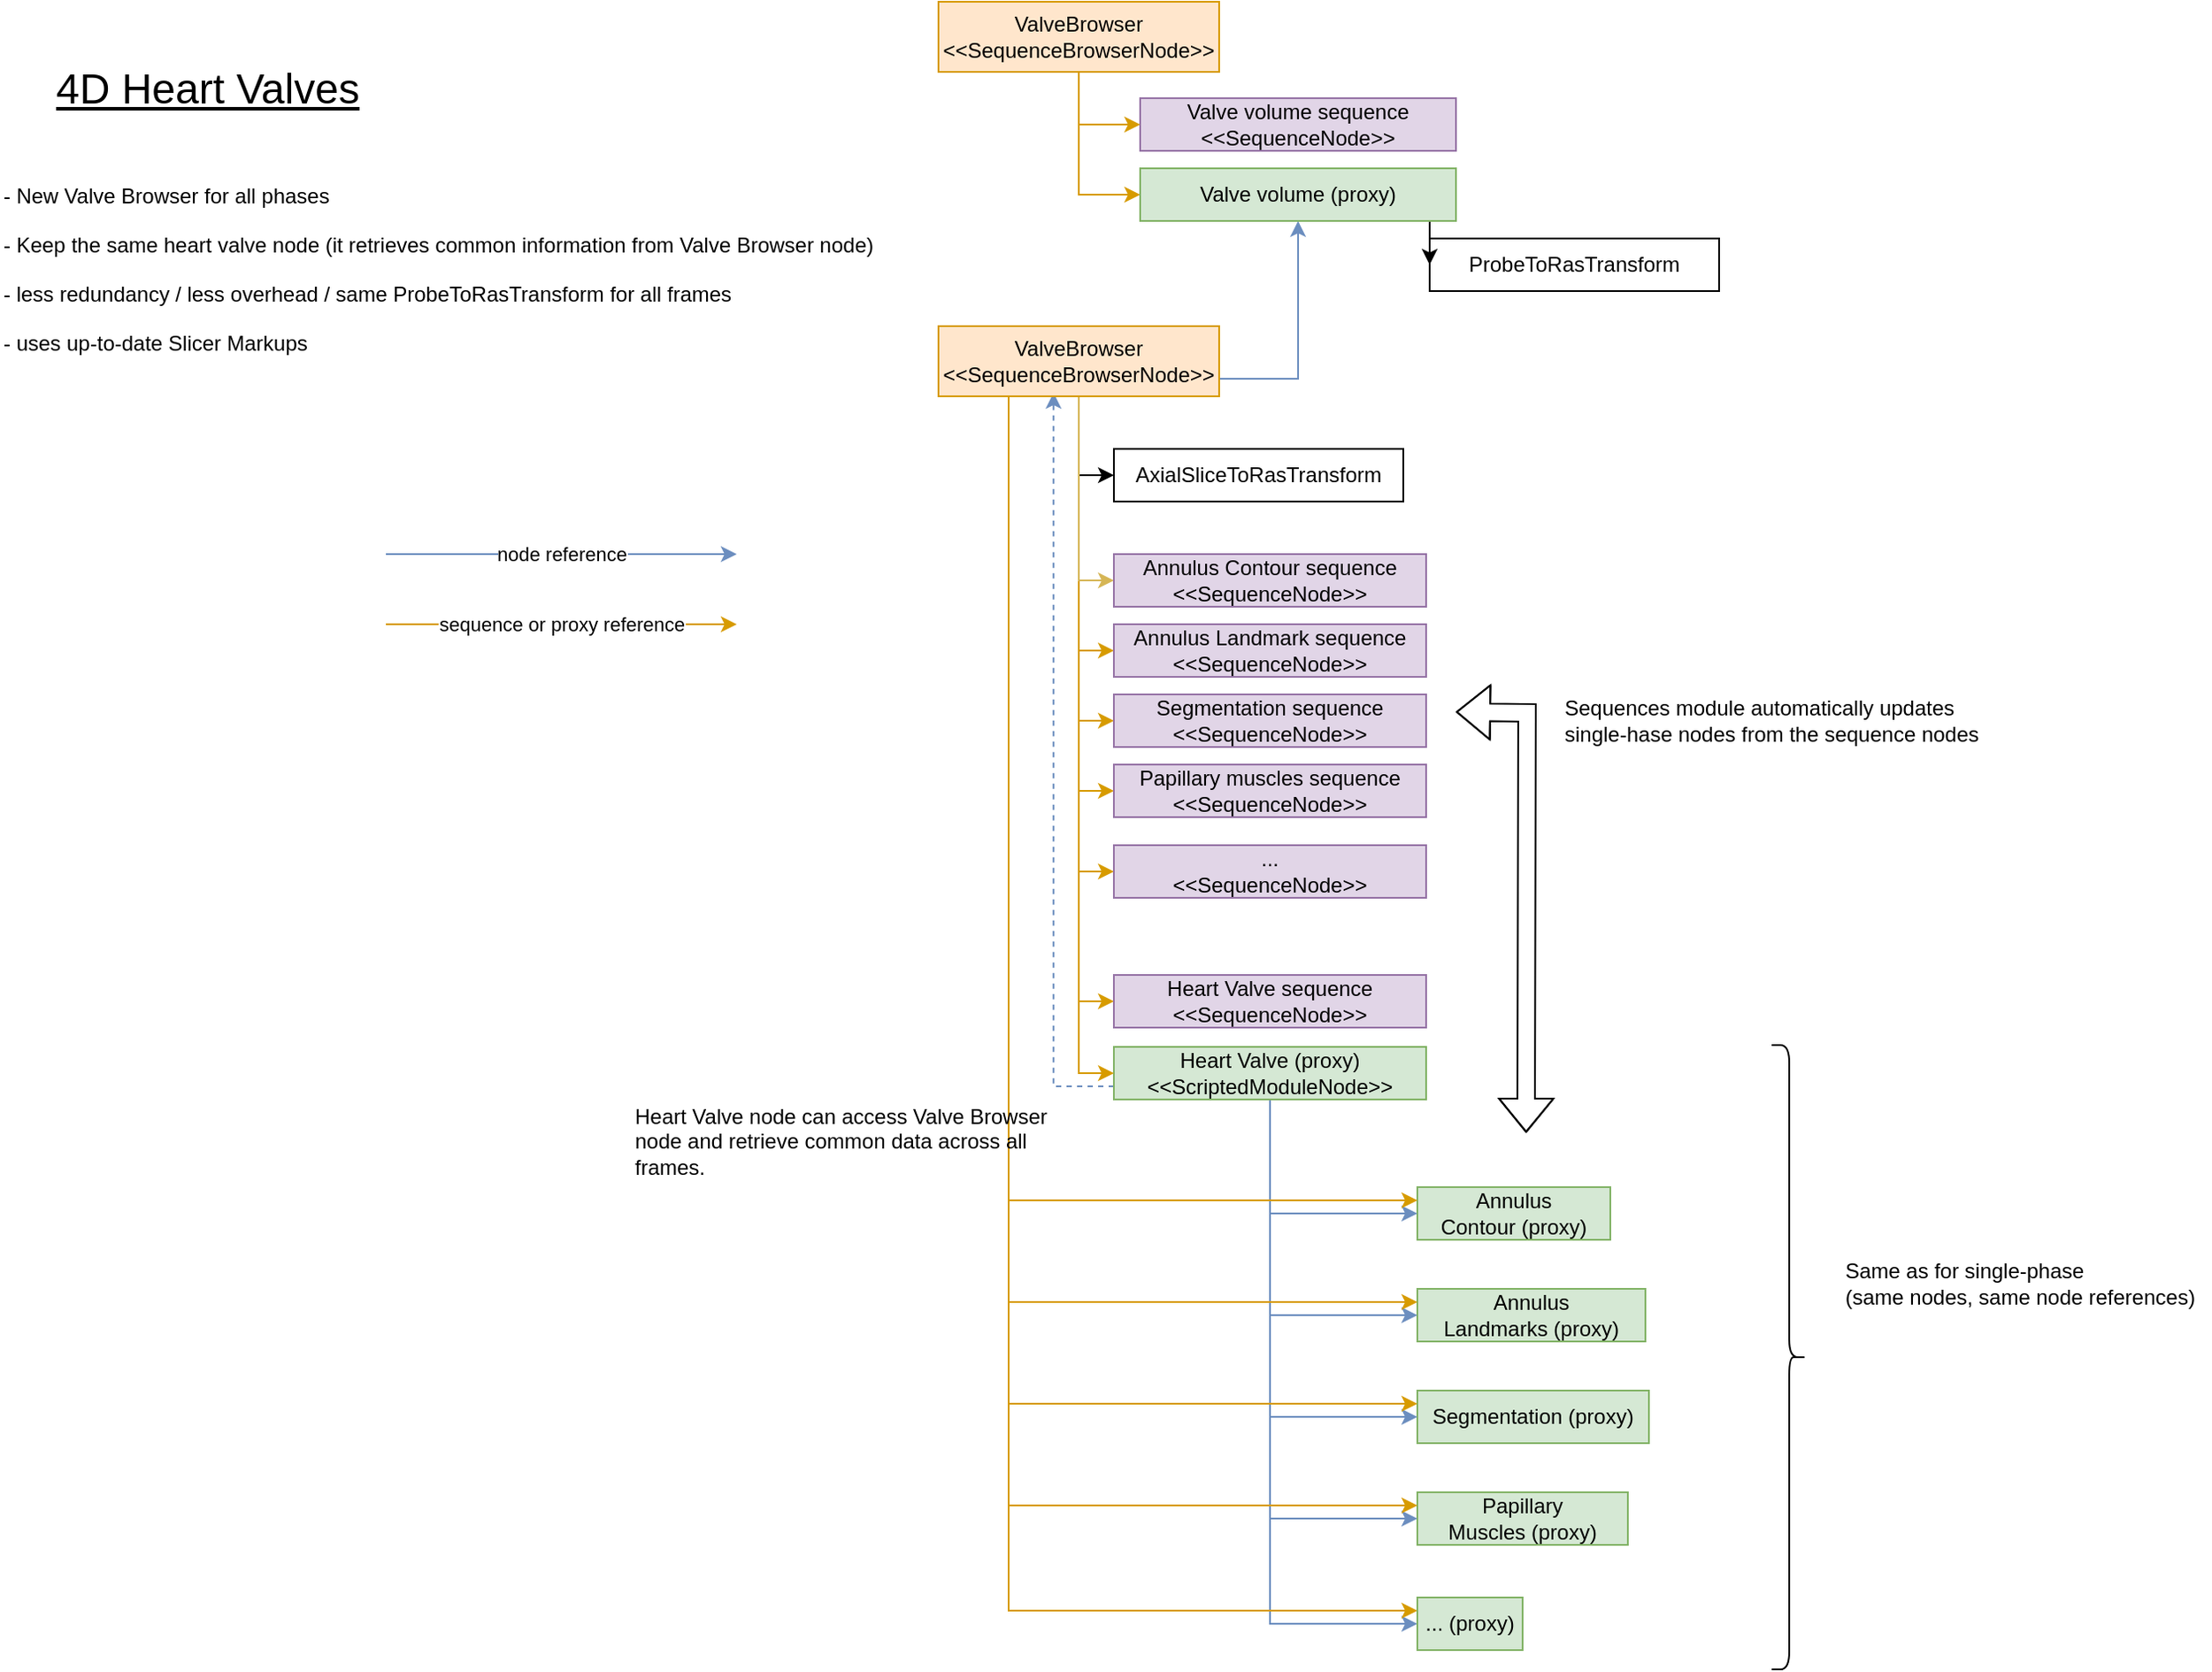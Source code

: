 <mxfile version="21.2.3" type="device">
  <diagram id="C5RBs43oDa-KdzZeNtuy" name="Page-1">
    <mxGraphModel dx="1074" dy="836" grid="1" gridSize="10" guides="1" tooltips="1" connect="1" arrows="1" fold="1" page="1" pageScale="1" pageWidth="1920" pageHeight="1200" math="0" shadow="0">
      <root>
        <mxCell id="WIyWlLk6GJQsqaUBKTNV-0" />
        <mxCell id="WIyWlLk6GJQsqaUBKTNV-1" parent="WIyWlLk6GJQsqaUBKTNV-0" />
        <mxCell id="TXWLkSLQBE8h616JJge0-0" value="Papillary Muscles&amp;nbsp;(proxy)" style="rounded=0;whiteSpace=wrap;html=1;fillColor=#d5e8d4;strokeColor=#82b366;" parent="WIyWlLk6GJQsqaUBKTNV-1" vertex="1">
          <mxGeometry x="828" y="855" width="120" height="30" as="geometry" />
        </mxCell>
        <mxCell id="TXWLkSLQBE8h616JJge0-1" value="Segmentation&amp;nbsp;(proxy)" style="whiteSpace=wrap;html=1;fillColor=#d5e8d4;strokeColor=#82b366;" parent="WIyWlLk6GJQsqaUBKTNV-1" vertex="1">
          <mxGeometry x="828" y="797" width="132" height="30" as="geometry" />
        </mxCell>
        <mxCell id="TXWLkSLQBE8h616JJge0-2" value="Annulus Contour&amp;nbsp;(proxy)" style="whiteSpace=wrap;html=1;fillColor=#d5e8d4;strokeColor=#82b366;" parent="WIyWlLk6GJQsqaUBKTNV-1" vertex="1">
          <mxGeometry x="828" y="681" width="110" height="30" as="geometry" />
        </mxCell>
        <mxCell id="TXWLkSLQBE8h616JJge0-3" value="Annulus Landmarks&amp;nbsp;(proxy)" style="whiteSpace=wrap;html=1;fillColor=#d5e8d4;strokeColor=#82b366;" parent="WIyWlLk6GJQsqaUBKTNV-1" vertex="1">
          <mxGeometry x="828" y="739" width="130" height="30" as="geometry" />
        </mxCell>
        <mxCell id="TXWLkSLQBE8h616JJge0-5" value="ProbeToRasTransform" style="whiteSpace=wrap;html=1;" parent="WIyWlLk6GJQsqaUBKTNV-1" vertex="1">
          <mxGeometry x="835" y="140" width="165" height="30" as="geometry" />
        </mxCell>
        <mxCell id="TXWLkSLQBE8h616JJge0-10" style="edgeStyle=orthogonalEdgeStyle;rounded=0;orthogonalLoop=1;jettySize=auto;html=1;entryX=0;entryY=0.5;entryDx=0;entryDy=0;exitX=0.5;exitY=1;exitDx=0;exitDy=0;fillColor=#dae8fc;strokeColor=#6c8ebf;" parent="WIyWlLk6GJQsqaUBKTNV-1" source="TXWLkSLQBE8h616JJge0-6" target="TXWLkSLQBE8h616JJge0-2" edge="1">
          <mxGeometry relative="1" as="geometry" />
        </mxCell>
        <mxCell id="TXWLkSLQBE8h616JJge0-11" style="edgeStyle=orthogonalEdgeStyle;rounded=0;orthogonalLoop=1;jettySize=auto;html=1;entryX=0;entryY=0.5;entryDx=0;entryDy=0;exitX=0.5;exitY=1;exitDx=0;exitDy=0;fillColor=#dae8fc;strokeColor=#6c8ebf;" parent="WIyWlLk6GJQsqaUBKTNV-1" source="TXWLkSLQBE8h616JJge0-6" target="TXWLkSLQBE8h616JJge0-3" edge="1">
          <mxGeometry relative="1" as="geometry" />
        </mxCell>
        <mxCell id="TXWLkSLQBE8h616JJge0-12" style="edgeStyle=orthogonalEdgeStyle;rounded=0;orthogonalLoop=1;jettySize=auto;html=1;entryX=0;entryY=0.5;entryDx=0;entryDy=0;exitX=0.5;exitY=1;exitDx=0;exitDy=0;fillColor=#dae8fc;strokeColor=#6c8ebf;" parent="WIyWlLk6GJQsqaUBKTNV-1" source="TXWLkSLQBE8h616JJge0-6" target="TXWLkSLQBE8h616JJge0-1" edge="1">
          <mxGeometry relative="1" as="geometry" />
        </mxCell>
        <mxCell id="TXWLkSLQBE8h616JJge0-13" style="edgeStyle=orthogonalEdgeStyle;rounded=0;orthogonalLoop=1;jettySize=auto;html=1;entryX=0;entryY=0.5;entryDx=0;entryDy=0;exitX=0.5;exitY=1;exitDx=0;exitDy=0;fillColor=#dae8fc;strokeColor=#6c8ebf;" parent="WIyWlLk6GJQsqaUBKTNV-1" source="TXWLkSLQBE8h616JJge0-6" target="TXWLkSLQBE8h616JJge0-0" edge="1">
          <mxGeometry relative="1" as="geometry" />
        </mxCell>
        <mxCell id="TXWLkSLQBE8h616JJge0-28" style="edgeStyle=orthogonalEdgeStyle;rounded=0;orthogonalLoop=1;jettySize=auto;html=1;entryX=0;entryY=0.5;entryDx=0;entryDy=0;fontSize=12;fillColor=#dae8fc;strokeColor=#6c8ebf;" parent="WIyWlLk6GJQsqaUBKTNV-1" source="TXWLkSLQBE8h616JJge0-6" target="TXWLkSLQBE8h616JJge0-27" edge="1">
          <mxGeometry relative="1" as="geometry" />
        </mxCell>
        <mxCell id="H9eetDiQkNHxvuzKdJjU-31" style="rounded=0;orthogonalLoop=1;jettySize=auto;html=1;exitX=0;exitY=0.75;exitDx=0;exitDy=0;entryX=0.41;entryY=0.951;entryDx=0;entryDy=0;dashed=1;entryPerimeter=0;edgeStyle=orthogonalEdgeStyle;fillColor=#dae8fc;strokeColor=#6c8ebf;" parent="WIyWlLk6GJQsqaUBKTNV-1" source="TXWLkSLQBE8h616JJge0-6" target="TXWLkSLQBE8h616JJge0-14" edge="1">
          <mxGeometry relative="1" as="geometry" />
        </mxCell>
        <mxCell id="TXWLkSLQBE8h616JJge0-6" value="Heart Valve&amp;nbsp;(proxy)&lt;br&gt;&amp;lt;&amp;lt;ScriptedModuleNode&amp;gt;&amp;gt;" style="whiteSpace=wrap;html=1;fillColor=#d5e8d4;strokeColor=#82b366;" parent="WIyWlLk6GJQsqaUBKTNV-1" vertex="1">
          <mxGeometry x="655" y="601" width="178" height="30" as="geometry" />
        </mxCell>
        <mxCell id="TXWLkSLQBE8h616JJge0-16" style="edgeStyle=orthogonalEdgeStyle;rounded=0;orthogonalLoop=1;jettySize=auto;html=1;entryX=0;entryY=0.5;entryDx=0;entryDy=0;exitX=0.75;exitY=1;exitDx=0;exitDy=0;" parent="WIyWlLk6GJQsqaUBKTNV-1" source="24eH6vRZpodDstSiE4_X-5" target="TXWLkSLQBE8h616JJge0-5" edge="1">
          <mxGeometry relative="1" as="geometry" />
        </mxCell>
        <mxCell id="TXWLkSLQBE8h616JJge0-61" style="edgeStyle=orthogonalEdgeStyle;rounded=0;orthogonalLoop=1;jettySize=auto;html=1;entryX=0;entryY=0.5;entryDx=0;entryDy=0;fontSize=12;exitX=0.5;exitY=1;exitDx=0;exitDy=0;fillColor=#ffe6cc;strokeColor=#d79b00;" parent="WIyWlLk6GJQsqaUBKTNV-1" source="TXWLkSLQBE8h616JJge0-14" target="TXWLkSLQBE8h616JJge0-6" edge="1">
          <mxGeometry relative="1" as="geometry">
            <mxPoint x="690" y="340" as="sourcePoint" />
          </mxGeometry>
        </mxCell>
        <mxCell id="H9eetDiQkNHxvuzKdJjU-3" style="edgeStyle=orthogonalEdgeStyle;rounded=0;orthogonalLoop=1;jettySize=auto;html=1;exitX=0.5;exitY=1;exitDx=0;exitDy=0;entryX=0;entryY=0.5;entryDx=0;entryDy=0;fillColor=#ffe6cc;strokeColor=#d79b00;" parent="WIyWlLk6GJQsqaUBKTNV-1" source="TXWLkSLQBE8h616JJge0-14" target="H9eetDiQkNHxvuzKdJjU-4" edge="1">
          <mxGeometry relative="1" as="geometry">
            <mxPoint x="570" y="370" as="targetPoint" />
          </mxGeometry>
        </mxCell>
        <mxCell id="H9eetDiQkNHxvuzKdJjU-9" style="edgeStyle=orthogonalEdgeStyle;rounded=0;orthogonalLoop=1;jettySize=auto;html=1;exitX=0.5;exitY=1;exitDx=0;exitDy=0;entryX=0;entryY=0.5;entryDx=0;entryDy=0;fillColor=#ffe6cc;strokeColor=#d79b00;" parent="WIyWlLk6GJQsqaUBKTNV-1" source="TXWLkSLQBE8h616JJge0-14" target="H9eetDiQkNHxvuzKdJjU-6" edge="1">
          <mxGeometry relative="1" as="geometry" />
        </mxCell>
        <mxCell id="H9eetDiQkNHxvuzKdJjU-10" style="edgeStyle=orthogonalEdgeStyle;rounded=0;orthogonalLoop=1;jettySize=auto;html=1;exitX=0.5;exitY=1;exitDx=0;exitDy=0;entryX=0;entryY=0.5;entryDx=0;entryDy=0;fillColor=#ffe6cc;strokeColor=#d79b00;" parent="WIyWlLk6GJQsqaUBKTNV-1" source="TXWLkSLQBE8h616JJge0-14" target="H9eetDiQkNHxvuzKdJjU-7" edge="1">
          <mxGeometry relative="1" as="geometry" />
        </mxCell>
        <mxCell id="H9eetDiQkNHxvuzKdJjU-11" style="edgeStyle=orthogonalEdgeStyle;rounded=0;orthogonalLoop=1;jettySize=auto;html=1;exitX=0.5;exitY=1;exitDx=0;exitDy=0;entryX=0;entryY=0.5;entryDx=0;entryDy=0;fillColor=#ffe6cc;strokeColor=#d79b00;" parent="WIyWlLk6GJQsqaUBKTNV-1" source="TXWLkSLQBE8h616JJge0-14" target="H9eetDiQkNHxvuzKdJjU-8" edge="1">
          <mxGeometry relative="1" as="geometry" />
        </mxCell>
        <mxCell id="H9eetDiQkNHxvuzKdJjU-12" style="edgeStyle=orthogonalEdgeStyle;rounded=0;orthogonalLoop=1;jettySize=auto;html=1;exitX=0.25;exitY=1;exitDx=0;exitDy=0;entryX=0;entryY=0.25;entryDx=0;entryDy=0;fillColor=#ffe6cc;strokeColor=#d79b00;" parent="WIyWlLk6GJQsqaUBKTNV-1" source="TXWLkSLQBE8h616JJge0-14" target="TXWLkSLQBE8h616JJge0-2" edge="1">
          <mxGeometry relative="1" as="geometry" />
        </mxCell>
        <mxCell id="H9eetDiQkNHxvuzKdJjU-13" style="edgeStyle=orthogonalEdgeStyle;rounded=0;orthogonalLoop=1;jettySize=auto;html=1;exitX=0.25;exitY=1;exitDx=0;exitDy=0;entryX=0;entryY=0.25;entryDx=0;entryDy=0;fillColor=#ffe6cc;strokeColor=#d79b00;" parent="WIyWlLk6GJQsqaUBKTNV-1" source="TXWLkSLQBE8h616JJge0-14" target="TXWLkSLQBE8h616JJge0-3" edge="1">
          <mxGeometry relative="1" as="geometry" />
        </mxCell>
        <mxCell id="H9eetDiQkNHxvuzKdJjU-14" style="edgeStyle=orthogonalEdgeStyle;rounded=0;orthogonalLoop=1;jettySize=auto;html=1;exitX=0.25;exitY=1;exitDx=0;exitDy=0;entryX=0;entryY=0.25;entryDx=0;entryDy=0;fillColor=#ffe6cc;strokeColor=#d79b00;" parent="WIyWlLk6GJQsqaUBKTNV-1" source="TXWLkSLQBE8h616JJge0-14" target="TXWLkSLQBE8h616JJge0-1" edge="1">
          <mxGeometry relative="1" as="geometry" />
        </mxCell>
        <mxCell id="H9eetDiQkNHxvuzKdJjU-15" style="edgeStyle=orthogonalEdgeStyle;rounded=0;orthogonalLoop=1;jettySize=auto;html=1;exitX=0.25;exitY=1;exitDx=0;exitDy=0;entryX=0;entryY=0.25;entryDx=0;entryDy=0;fillColor=#ffe6cc;strokeColor=#d79b00;" parent="WIyWlLk6GJQsqaUBKTNV-1" source="TXWLkSLQBE8h616JJge0-14" target="TXWLkSLQBE8h616JJge0-0" edge="1">
          <mxGeometry relative="1" as="geometry" />
        </mxCell>
        <mxCell id="H9eetDiQkNHxvuzKdJjU-16" style="edgeStyle=orthogonalEdgeStyle;rounded=0;orthogonalLoop=1;jettySize=auto;html=1;exitX=0.25;exitY=1;exitDx=0;exitDy=0;entryX=0;entryY=0.25;entryDx=0;entryDy=0;fillColor=#ffe6cc;strokeColor=#d79b00;" parent="WIyWlLk6GJQsqaUBKTNV-1" source="TXWLkSLQBE8h616JJge0-14" target="TXWLkSLQBE8h616JJge0-27" edge="1">
          <mxGeometry relative="1" as="geometry" />
        </mxCell>
        <mxCell id="H9eetDiQkNHxvuzKdJjU-23" style="edgeStyle=orthogonalEdgeStyle;rounded=0;orthogonalLoop=1;jettySize=auto;html=1;exitX=1;exitY=0.75;exitDx=0;exitDy=0;entryX=0.5;entryY=1;entryDx=0;entryDy=0;fillColor=#dae8fc;strokeColor=#6c8ebf;" parent="WIyWlLk6GJQsqaUBKTNV-1" source="TXWLkSLQBE8h616JJge0-14" target="24eH6vRZpodDstSiE4_X-5" edge="1">
          <mxGeometry relative="1" as="geometry" />
        </mxCell>
        <mxCell id="H9eetDiQkNHxvuzKdJjU-35" style="edgeStyle=orthogonalEdgeStyle;rounded=0;orthogonalLoop=1;jettySize=auto;html=1;exitX=0.5;exitY=1;exitDx=0;exitDy=0;entryX=0;entryY=0.5;entryDx=0;entryDy=0;fillColor=#ffe6cc;strokeColor=#d79b00;" parent="WIyWlLk6GJQsqaUBKTNV-1" source="TXWLkSLQBE8h616JJge0-14" target="H9eetDiQkNHxvuzKdJjU-34" edge="1">
          <mxGeometry relative="1" as="geometry" />
        </mxCell>
        <mxCell id="24eH6vRZpodDstSiE4_X-4" style="edgeStyle=orthogonalEdgeStyle;rounded=0;orthogonalLoop=1;jettySize=auto;html=1;exitX=0.5;exitY=1;exitDx=0;exitDy=0;entryX=0;entryY=0.5;entryDx=0;entryDy=0;" edge="1" parent="WIyWlLk6GJQsqaUBKTNV-1" source="TXWLkSLQBE8h616JJge0-14" target="24eH6vRZpodDstSiE4_X-3">
          <mxGeometry relative="1" as="geometry" />
        </mxCell>
        <mxCell id="24eH6vRZpodDstSiE4_X-10" style="edgeStyle=orthogonalEdgeStyle;rounded=0;orthogonalLoop=1;jettySize=auto;html=1;exitX=0.5;exitY=1;exitDx=0;exitDy=0;entryX=0;entryY=0.5;entryDx=0;entryDy=0;fillColor=#fff2cc;strokeColor=#d6b656;" edge="1" parent="WIyWlLk6GJQsqaUBKTNV-1" source="TXWLkSLQBE8h616JJge0-14" target="H9eetDiQkNHxvuzKdJjU-5">
          <mxGeometry relative="1" as="geometry" />
        </mxCell>
        <mxCell id="TXWLkSLQBE8h616JJge0-14" value="ValveBrowser&lt;br&gt;&amp;lt;&amp;lt;SequenceBrowserNode&amp;gt;&amp;gt;&lt;span style=&quot;color: rgba(0, 0, 0, 0); font-family: monospace; font-size: 0px; text-align: start;&quot;&gt;%3CmxGraphModel%3E%3Croot%3E%3CmxCell%20id%3D%220%22%2F%3E%3CmxCell%20id%3D%221%22%20parent%3D%220%22%2F%3E%3CmxCell%20id%3D%222%22%20value%3D%22ScriptedModuleNode%22%20style%3D%22whiteSpace%3Dwrap%3Bhtml%3D1%3B%22%20vertex%3D%221%22%20parent%3D%221%22%3E%3CmxGeometry%20x%3D%22690%22%20y%3D%22405%22%20width%3D%22120%22%20height%3D%2260%22%20as%3D%22geometry%22%2F%3E%3C%2FmxCell%3E%3C%2Froot%3E%3C%2FmxGraphModel%3ES&lt;/span&gt;" style="whiteSpace=wrap;html=1;fillColor=#ffe6cc;strokeColor=#d79b00;" parent="WIyWlLk6GJQsqaUBKTNV-1" vertex="1">
          <mxGeometry x="555" y="190" width="160" height="40" as="geometry" />
        </mxCell>
        <mxCell id="TXWLkSLQBE8h616JJge0-19" value="Same as for single-phase&lt;br&gt;(same nodes, same node references)" style="text;html=1;strokeColor=none;fillColor=none;align=left;verticalAlign=middle;whiteSpace=wrap;rounded=0;" parent="WIyWlLk6GJQsqaUBKTNV-1" vertex="1">
          <mxGeometry x="1070" y="721" width="210" height="30" as="geometry" />
        </mxCell>
        <mxCell id="TXWLkSLQBE8h616JJge0-27" value="...&amp;nbsp;(proxy)" style="whiteSpace=wrap;html=1;fontSize=12;fillColor=#d5e8d4;strokeColor=#82b366;" parent="WIyWlLk6GJQsqaUBKTNV-1" vertex="1">
          <mxGeometry x="828" y="915" width="60" height="30" as="geometry" />
        </mxCell>
        <mxCell id="TXWLkSLQBE8h616JJge0-63" value="4D Heart Valves" style="text;html=1;strokeColor=none;fillColor=none;align=left;verticalAlign=middle;whiteSpace=wrap;rounded=0;fontSize=24;fontStyle=4" parent="WIyWlLk6GJQsqaUBKTNV-1" vertex="1">
          <mxGeometry x="50" y="40" width="260" height="30" as="geometry" />
        </mxCell>
        <mxCell id="TXWLkSLQBE8h616JJge0-72" value="&lt;p style=&quot;line-height: 100%;&quot;&gt;&lt;font style=&quot;font-size: 12px;&quot;&gt;- New&lt;span style=&quot;text-align: center;&quot;&gt;&amp;nbsp;Valve Browser for all phases&lt;br&gt;- Keep the same heart valve node (it retrieves common information from Valve Browser node)&lt;br&gt;&lt;/span&gt;- less redundancy / less overhead / same ProbeToRasTransform for all frames&lt;br&gt;- uses up-to-date Slicer Markups&lt;br&gt;&lt;/font&gt;&lt;/p&gt;" style="text;html=1;align=left;verticalAlign=middle;resizable=0;points=[];autosize=1;strokeColor=none;fillColor=none;fontSize=24;" parent="WIyWlLk6GJQsqaUBKTNV-1" vertex="1">
          <mxGeometry x="20" y="70" width="520" height="170" as="geometry" />
        </mxCell>
        <mxCell id="H9eetDiQkNHxvuzKdJjU-4" value="Heart Valve sequence&lt;br&gt;&amp;lt;&amp;lt;SequenceNode&amp;gt;&amp;gt;" style="whiteSpace=wrap;html=1;fillColor=#e1d5e7;strokeColor=#9673a6;" parent="WIyWlLk6GJQsqaUBKTNV-1" vertex="1">
          <mxGeometry x="655" y="560" width="178" height="30" as="geometry" />
        </mxCell>
        <mxCell id="H9eetDiQkNHxvuzKdJjU-5" value="Annulus Contour sequence&lt;br&gt;&amp;lt;&amp;lt;SequenceNode&amp;gt;&amp;gt;" style="whiteSpace=wrap;html=1;fillColor=#e1d5e7;strokeColor=#9673a6;" parent="WIyWlLk6GJQsqaUBKTNV-1" vertex="1">
          <mxGeometry x="655" y="320" width="178" height="30" as="geometry" />
        </mxCell>
        <mxCell id="H9eetDiQkNHxvuzKdJjU-6" value="Annulus Landmark sequence&lt;br&gt;&amp;lt;&amp;lt;SequenceNode&amp;gt;&amp;gt;" style="whiteSpace=wrap;html=1;fillColor=#e1d5e7;strokeColor=#9673a6;" parent="WIyWlLk6GJQsqaUBKTNV-1" vertex="1">
          <mxGeometry x="655" y="360" width="178" height="30" as="geometry" />
        </mxCell>
        <mxCell id="H9eetDiQkNHxvuzKdJjU-7" value="Segmentation sequence&lt;br&gt;&amp;lt;&amp;lt;SequenceNode&amp;gt;&amp;gt;" style="whiteSpace=wrap;html=1;fillColor=#e1d5e7;strokeColor=#9673a6;" parent="WIyWlLk6GJQsqaUBKTNV-1" vertex="1">
          <mxGeometry x="655" y="400" width="178" height="30" as="geometry" />
        </mxCell>
        <mxCell id="H9eetDiQkNHxvuzKdJjU-8" value="Papillary muscles sequence&lt;br&gt;&amp;lt;&amp;lt;SequenceNode&amp;gt;&amp;gt;" style="whiteSpace=wrap;html=1;fillColor=#e1d5e7;strokeColor=#9673a6;" parent="WIyWlLk6GJQsqaUBKTNV-1" vertex="1">
          <mxGeometry x="655" y="440" width="178" height="30" as="geometry" />
        </mxCell>
        <mxCell id="H9eetDiQkNHxvuzKdJjU-22" value="Valve volume sequence&lt;br&gt;&amp;lt;&amp;lt;SequenceNode&amp;gt;&amp;gt;" style="whiteSpace=wrap;html=1;fillColor=#e1d5e7;strokeColor=#9673a6;" parent="WIyWlLk6GJQsqaUBKTNV-1" vertex="1">
          <mxGeometry x="670" y="60" width="180" height="30" as="geometry" />
        </mxCell>
        <mxCell id="H9eetDiQkNHxvuzKdJjU-26" value="" style="shape=curlyBracket;whiteSpace=wrap;html=1;rounded=1;flipH=1;labelPosition=right;verticalLabelPosition=middle;align=left;verticalAlign=middle;" parent="WIyWlLk6GJQsqaUBKTNV-1" vertex="1">
          <mxGeometry x="1030" y="600" width="20" height="356" as="geometry" />
        </mxCell>
        <mxCell id="H9eetDiQkNHxvuzKdJjU-27" value="Sequences module automatically updates single-hase nodes from the sequence nodes" style="text;html=1;strokeColor=none;fillColor=none;align=left;verticalAlign=middle;whiteSpace=wrap;rounded=0;" parent="WIyWlLk6GJQsqaUBKTNV-1" vertex="1">
          <mxGeometry x="910" y="400" width="250" height="30" as="geometry" />
        </mxCell>
        <mxCell id="H9eetDiQkNHxvuzKdJjU-33" value="" style="shape=flexArrow;endArrow=classic;startArrow=classic;html=1;rounded=0;edgeStyle=orthogonalEdgeStyle;" parent="WIyWlLk6GJQsqaUBKTNV-1" edge="1">
          <mxGeometry width="100" height="100" relative="1" as="geometry">
            <mxPoint x="850" y="410" as="sourcePoint" />
            <mxPoint x="890" y="650" as="targetPoint" />
          </mxGeometry>
        </mxCell>
        <mxCell id="H9eetDiQkNHxvuzKdJjU-34" value="...&lt;br&gt;&amp;lt;&amp;lt;SequenceNode&amp;gt;&amp;gt;" style="whiteSpace=wrap;html=1;fillColor=#e1d5e7;strokeColor=#9673a6;" parent="WIyWlLk6GJQsqaUBKTNV-1" vertex="1">
          <mxGeometry x="655" y="486" width="178" height="30" as="geometry" />
        </mxCell>
        <mxCell id="H9eetDiQkNHxvuzKdJjU-38" value="Heart Valve node can access Valve Browser node and retrieve common data across all frames." style="text;html=1;strokeColor=none;fillColor=none;align=left;verticalAlign=middle;whiteSpace=wrap;rounded=0;" parent="WIyWlLk6GJQsqaUBKTNV-1" vertex="1">
          <mxGeometry x="380" y="640" width="250" height="30" as="geometry" />
        </mxCell>
        <mxCell id="24eH6vRZpodDstSiE4_X-2" style="edgeStyle=orthogonalEdgeStyle;rounded=0;orthogonalLoop=1;jettySize=auto;html=1;exitX=0.5;exitY=1;exitDx=0;exitDy=0;entryX=0;entryY=0.5;entryDx=0;entryDy=0;fillColor=#ffe6cc;strokeColor=#d79b00;" edge="1" parent="WIyWlLk6GJQsqaUBKTNV-1" source="24eH6vRZpodDstSiE4_X-1" target="H9eetDiQkNHxvuzKdJjU-22">
          <mxGeometry relative="1" as="geometry" />
        </mxCell>
        <mxCell id="24eH6vRZpodDstSiE4_X-6" style="edgeStyle=orthogonalEdgeStyle;rounded=0;orthogonalLoop=1;jettySize=auto;html=1;exitX=0.5;exitY=1;exitDx=0;exitDy=0;entryX=0;entryY=0.5;entryDx=0;entryDy=0;fillColor=#ffe6cc;strokeColor=#d79b00;" edge="1" parent="WIyWlLk6GJQsqaUBKTNV-1" source="24eH6vRZpodDstSiE4_X-1" target="24eH6vRZpodDstSiE4_X-5">
          <mxGeometry relative="1" as="geometry" />
        </mxCell>
        <mxCell id="24eH6vRZpodDstSiE4_X-1" value="ValveBrowser&lt;br&gt;&amp;lt;&amp;lt;SequenceBrowserNode&amp;gt;&amp;gt;&lt;span style=&quot;color: rgba(0, 0, 0, 0); font-family: monospace; font-size: 0px; text-align: start;&quot;&gt;%3CmxGraphModel%3E%3Croot%3E%3CmxCell%20id%3D%220%22%2F%3E%3CmxCell%20id%3D%221%22%20parent%3D%220%22%2F%3E%3CmxCell%20id%3D%222%22%20value%3D%22ScriptedModuleNode%22%20style%3D%22whiteSpace%3Dwrap%3Bhtml%3D1%3B%22%20vertex%3D%221%22%20parent%3D%221%22%3E%3CmxGeometry%20x%3D%22690%22%20y%3D%22405%22%20width%3D%22120%22%20height%3D%2260%22%20as%3D%22geometry%22%2F%3E%3C%2FmxCell%3E%3C%2Froot%3E%3C%2FmxGraphModel%3ES&lt;/span&gt;" style="whiteSpace=wrap;html=1;fillColor=#ffe6cc;strokeColor=#d79b00;" vertex="1" parent="WIyWlLk6GJQsqaUBKTNV-1">
          <mxGeometry x="555" y="5" width="160" height="40" as="geometry" />
        </mxCell>
        <mxCell id="24eH6vRZpodDstSiE4_X-3" value="AxialSliceToRasTransform" style="whiteSpace=wrap;html=1;" vertex="1" parent="WIyWlLk6GJQsqaUBKTNV-1">
          <mxGeometry x="655" y="260" width="165" height="30" as="geometry" />
        </mxCell>
        <mxCell id="24eH6vRZpodDstSiE4_X-5" value="Valve volume (proxy)" style="whiteSpace=wrap;html=1;fontSize=12;fillColor=#d5e8d4;strokeColor=#82b366;" vertex="1" parent="WIyWlLk6GJQsqaUBKTNV-1">
          <mxGeometry x="670" y="100" width="180" height="30" as="geometry" />
        </mxCell>
        <mxCell id="24eH6vRZpodDstSiE4_X-8" value="node reference" style="endArrow=classic;html=1;rounded=0;fillColor=#dae8fc;strokeColor=#6c8ebf;" edge="1" parent="WIyWlLk6GJQsqaUBKTNV-1">
          <mxGeometry width="50" height="50" relative="1" as="geometry">
            <mxPoint x="240" y="320" as="sourcePoint" />
            <mxPoint x="440" y="320" as="targetPoint" />
          </mxGeometry>
        </mxCell>
        <mxCell id="24eH6vRZpodDstSiE4_X-9" value="sequence or proxy reference" style="endArrow=classic;html=1;rounded=0;fillColor=#ffe6cc;strokeColor=#d79b00;" edge="1" parent="WIyWlLk6GJQsqaUBKTNV-1">
          <mxGeometry width="50" height="50" relative="1" as="geometry">
            <mxPoint x="240" y="360" as="sourcePoint" />
            <mxPoint x="440" y="360" as="targetPoint" />
          </mxGeometry>
        </mxCell>
      </root>
    </mxGraphModel>
  </diagram>
</mxfile>
